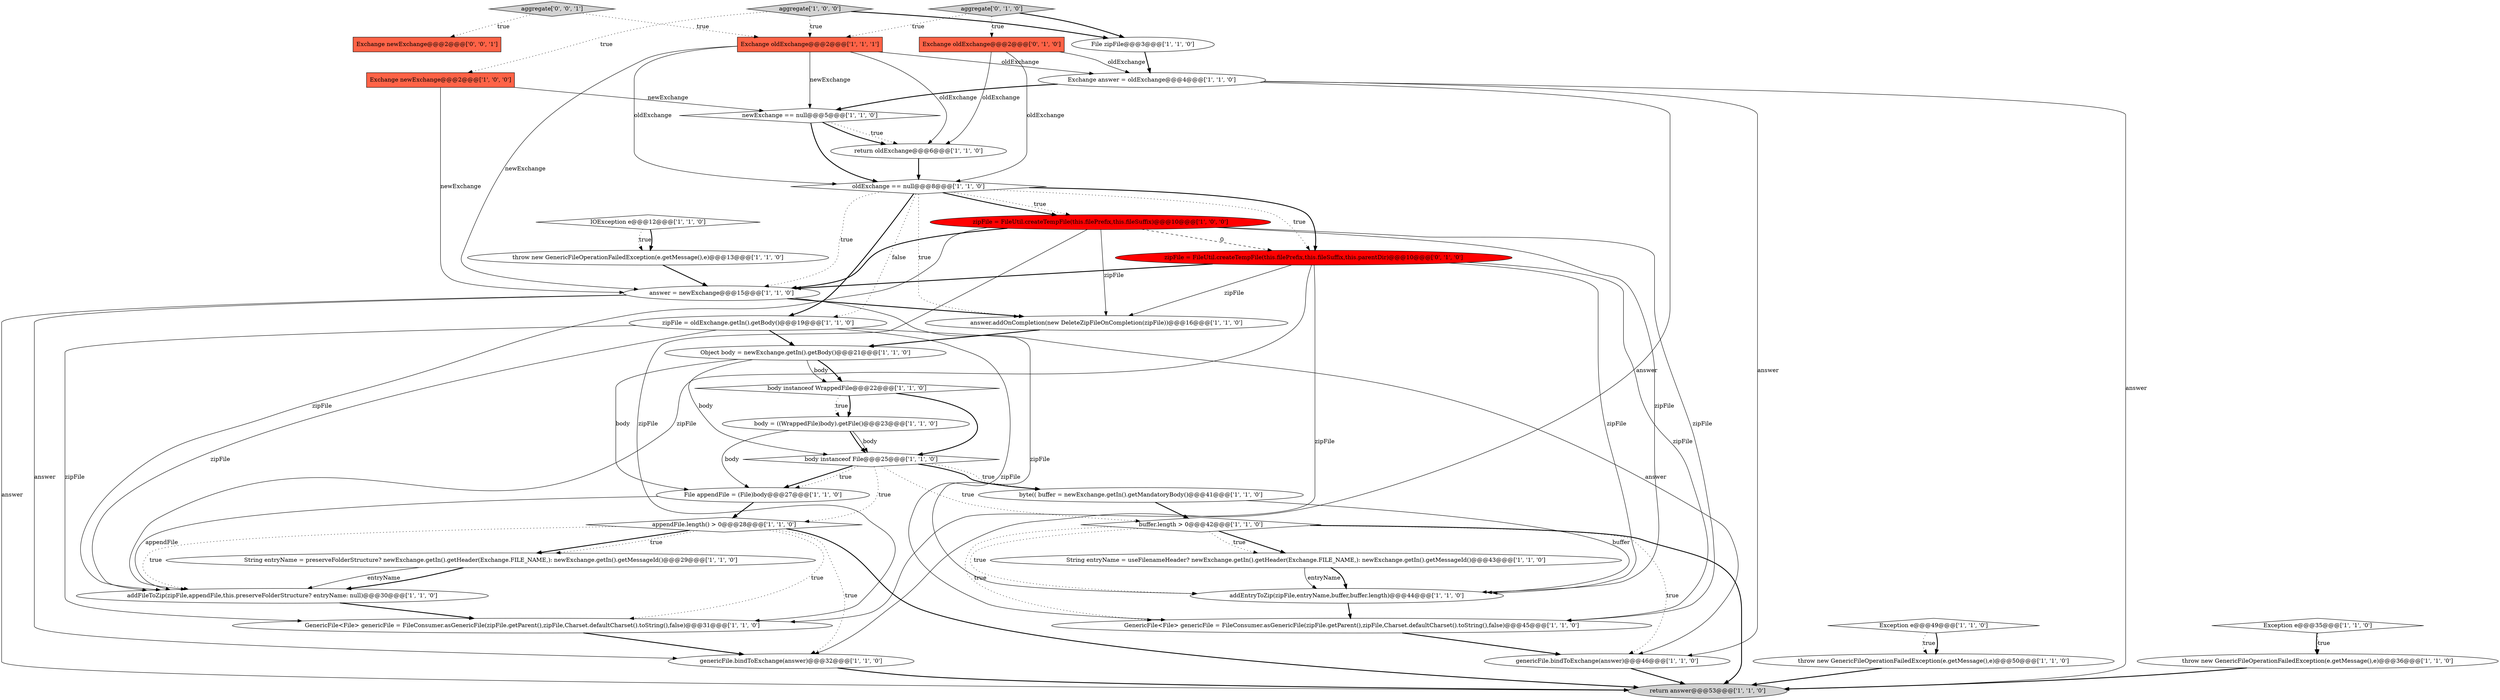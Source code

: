 digraph {
3 [style = filled, label = "addEntryToZip(zipFile,entryName,buffer,buffer.length)@@@44@@@['1', '1', '0']", fillcolor = white, shape = ellipse image = "AAA0AAABBB1BBB"];
21 [style = filled, label = "Exchange oldExchange@@@2@@@['1', '1', '1']", fillcolor = tomato, shape = box image = "AAA0AAABBB1BBB"];
35 [style = filled, label = "Exchange oldExchange@@@2@@@['0', '1', '0']", fillcolor = tomato, shape = box image = "AAA0AAABBB2BBB"];
2 [style = filled, label = "Exchange answer = oldExchange@@@4@@@['1', '1', '0']", fillcolor = white, shape = ellipse image = "AAA0AAABBB1BBB"];
9 [style = filled, label = "genericFile.bindToExchange(answer)@@@46@@@['1', '1', '0']", fillcolor = white, shape = ellipse image = "AAA0AAABBB1BBB"];
11 [style = filled, label = "body instanceof WrappedFile@@@22@@@['1', '1', '0']", fillcolor = white, shape = diamond image = "AAA0AAABBB1BBB"];
25 [style = filled, label = "Exception e@@@49@@@['1', '1', '0']", fillcolor = white, shape = diamond image = "AAA0AAABBB1BBB"];
31 [style = filled, label = "throw new GenericFileOperationFailedException(e.getMessage(),e)@@@50@@@['1', '1', '0']", fillcolor = white, shape = ellipse image = "AAA0AAABBB1BBB"];
1 [style = filled, label = "zipFile = FileUtil.createTempFile(this.filePrefix,this.fileSuffix)@@@10@@@['1', '0', '0']", fillcolor = red, shape = ellipse image = "AAA1AAABBB1BBB"];
7 [style = filled, label = "answer.addOnCompletion(new DeleteZipFileOnCompletion(zipFile))@@@16@@@['1', '1', '0']", fillcolor = white, shape = ellipse image = "AAA0AAABBB1BBB"];
8 [style = filled, label = "Object body = newExchange.getIn().getBody()@@@21@@@['1', '1', '0']", fillcolor = white, shape = ellipse image = "AAA0AAABBB1BBB"];
14 [style = filled, label = "String entryName = preserveFolderStructure? newExchange.getIn().getHeader(Exchange.FILE_NAME,): newExchange.getIn().getMessageId()@@@29@@@['1', '1', '0']", fillcolor = white, shape = ellipse image = "AAA0AAABBB1BBB"];
30 [style = filled, label = "File zipFile@@@3@@@['1', '1', '0']", fillcolor = white, shape = ellipse image = "AAA0AAABBB1BBB"];
26 [style = filled, label = "body instanceof File@@@25@@@['1', '1', '0']", fillcolor = white, shape = diamond image = "AAA0AAABBB1BBB"];
6 [style = filled, label = "return oldExchange@@@6@@@['1', '1', '0']", fillcolor = white, shape = ellipse image = "AAA0AAABBB1BBB"];
28 [style = filled, label = "answer = newExchange@@@15@@@['1', '1', '0']", fillcolor = white, shape = ellipse image = "AAA0AAABBB1BBB"];
4 [style = filled, label = "GenericFile<File> genericFile = FileConsumer.asGenericFile(zipFile.getParent(),zipFile,Charset.defaultCharset().toString(),false)@@@31@@@['1', '1', '0']", fillcolor = white, shape = ellipse image = "AAA0AAABBB1BBB"];
37 [style = filled, label = "aggregate['0', '1', '0']", fillcolor = lightgray, shape = diamond image = "AAA0AAABBB2BBB"];
5 [style = filled, label = "GenericFile<File> genericFile = FileConsumer.asGenericFile(zipFile.getParent(),zipFile,Charset.defaultCharset().toString(),false)@@@45@@@['1', '1', '0']", fillcolor = white, shape = ellipse image = "AAA0AAABBB1BBB"];
39 [style = filled, label = "aggregate['0', '0', '1']", fillcolor = lightgray, shape = diamond image = "AAA0AAABBB3BBB"];
0 [style = filled, label = "return answer@@@53@@@['1', '1', '0']", fillcolor = lightgray, shape = ellipse image = "AAA0AAABBB1BBB"];
22 [style = filled, label = "throw new GenericFileOperationFailedException(e.getMessage(),e)@@@13@@@['1', '1', '0']", fillcolor = white, shape = ellipse image = "AAA0AAABBB1BBB"];
10 [style = filled, label = "newExchange == null@@@5@@@['1', '1', '0']", fillcolor = white, shape = diamond image = "AAA0AAABBB1BBB"];
13 [style = filled, label = "appendFile.length() > 0@@@28@@@['1', '1', '0']", fillcolor = white, shape = diamond image = "AAA0AAABBB1BBB"];
27 [style = filled, label = "IOException e@@@12@@@['1', '1', '0']", fillcolor = white, shape = diamond image = "AAA0AAABBB1BBB"];
20 [style = filled, label = "byte(( buffer = newExchange.getIn().getMandatoryBody()@@@41@@@['1', '1', '0']", fillcolor = white, shape = ellipse image = "AAA0AAABBB1BBB"];
38 [style = filled, label = "Exchange newExchange@@@2@@@['0', '0', '1']", fillcolor = tomato, shape = box image = "AAA0AAABBB3BBB"];
15 [style = filled, label = "File appendFile = (File)body@@@27@@@['1', '1', '0']", fillcolor = white, shape = ellipse image = "AAA0AAABBB1BBB"];
23 [style = filled, label = "buffer.length > 0@@@42@@@['1', '1', '0']", fillcolor = white, shape = diamond image = "AAA0AAABBB1BBB"];
29 [style = filled, label = "aggregate['1', '0', '0']", fillcolor = lightgray, shape = diamond image = "AAA0AAABBB1BBB"];
17 [style = filled, label = "body = ((WrappedFile)body).getFile()@@@23@@@['1', '1', '0']", fillcolor = white, shape = ellipse image = "AAA0AAABBB1BBB"];
24 [style = filled, label = "genericFile.bindToExchange(answer)@@@32@@@['1', '1', '0']", fillcolor = white, shape = ellipse image = "AAA0AAABBB1BBB"];
33 [style = filled, label = "String entryName = useFilenameHeader? newExchange.getIn().getHeader(Exchange.FILE_NAME,): newExchange.getIn().getMessageId()@@@43@@@['1', '1', '0']", fillcolor = white, shape = ellipse image = "AAA0AAABBB1BBB"];
16 [style = filled, label = "throw new GenericFileOperationFailedException(e.getMessage(),e)@@@36@@@['1', '1', '0']", fillcolor = white, shape = ellipse image = "AAA0AAABBB1BBB"];
12 [style = filled, label = "oldExchange == null@@@8@@@['1', '1', '0']", fillcolor = white, shape = diamond image = "AAA0AAABBB1BBB"];
18 [style = filled, label = "Exchange newExchange@@@2@@@['1', '0', '0']", fillcolor = tomato, shape = box image = "AAA0AAABBB1BBB"];
34 [style = filled, label = "Exception e@@@35@@@['1', '1', '0']", fillcolor = white, shape = diamond image = "AAA0AAABBB1BBB"];
32 [style = filled, label = "zipFile = oldExchange.getIn().getBody()@@@19@@@['1', '1', '0']", fillcolor = white, shape = ellipse image = "AAA0AAABBB1BBB"];
19 [style = filled, label = "addFileToZip(zipFile,appendFile,this.preserveFolderStructure? entryName: null)@@@30@@@['1', '1', '0']", fillcolor = white, shape = ellipse image = "AAA0AAABBB1BBB"];
36 [style = filled, label = "zipFile = FileUtil.createTempFile(this.filePrefix,this.fileSuffix,this.parentDir)@@@10@@@['0', '1', '0']", fillcolor = red, shape = ellipse image = "AAA1AAABBB2BBB"];
13->24 [style = dotted, label="true"];
16->0 [style = bold, label=""];
5->9 [style = bold, label=""];
29->30 [style = bold, label=""];
1->19 [style = solid, label="zipFile"];
36->28 [style = bold, label=""];
23->5 [style = dotted, label="true"];
1->3 [style = solid, label="zipFile"];
26->13 [style = dotted, label="true"];
2->0 [style = solid, label="answer"];
7->8 [style = bold, label=""];
15->19 [style = solid, label="appendFile"];
21->28 [style = solid, label="newExchange"];
25->31 [style = bold, label=""];
35->2 [style = solid, label="oldExchange"];
1->28 [style = bold, label=""];
3->5 [style = bold, label=""];
8->11 [style = solid, label="body"];
18->10 [style = solid, label="newExchange"];
23->33 [style = bold, label=""];
32->4 [style = solid, label="zipFile"];
10->12 [style = bold, label=""];
20->3 [style = solid, label="buffer"];
26->15 [style = bold, label=""];
33->3 [style = solid, label="entryName"];
21->10 [style = solid, label="newExchange"];
8->11 [style = bold, label=""];
13->14 [style = bold, label=""];
13->4 [style = dotted, label="true"];
17->15 [style = solid, label="body"];
10->6 [style = dotted, label="true"];
15->13 [style = bold, label=""];
29->18 [style = dotted, label="true"];
33->3 [style = bold, label=""];
27->22 [style = dotted, label="true"];
12->32 [style = dotted, label="false"];
24->0 [style = bold, label=""];
14->19 [style = solid, label="entryName"];
13->19 [style = dotted, label="true"];
26->20 [style = dotted, label="true"];
26->23 [style = dotted, label="true"];
12->1 [style = bold, label=""];
21->2 [style = solid, label="oldExchange"];
27->22 [style = bold, label=""];
23->9 [style = dotted, label="true"];
1->5 [style = solid, label="zipFile"];
21->12 [style = solid, label="oldExchange"];
8->15 [style = solid, label="body"];
28->0 [style = solid, label="answer"];
20->23 [style = bold, label=""];
23->3 [style = dotted, label="true"];
11->17 [style = bold, label=""];
29->21 [style = dotted, label="true"];
23->33 [style = dotted, label="true"];
12->7 [style = dotted, label="true"];
32->5 [style = solid, label="zipFile"];
26->20 [style = bold, label=""];
13->0 [style = bold, label=""];
11->26 [style = bold, label=""];
18->28 [style = solid, label="newExchange"];
4->24 [style = bold, label=""];
35->12 [style = solid, label="oldExchange"];
25->31 [style = dotted, label="true"];
36->3 [style = solid, label="zipFile"];
31->0 [style = bold, label=""];
37->30 [style = bold, label=""];
12->36 [style = dotted, label="true"];
12->36 [style = bold, label=""];
12->32 [style = bold, label=""];
11->17 [style = dotted, label="true"];
14->19 [style = bold, label=""];
22->28 [style = bold, label=""];
2->9 [style = solid, label="answer"];
2->10 [style = bold, label=""];
23->0 [style = bold, label=""];
10->6 [style = bold, label=""];
36->4 [style = solid, label="zipFile"];
37->35 [style = dotted, label="true"];
32->8 [style = bold, label=""];
32->19 [style = solid, label="zipFile"];
34->16 [style = bold, label=""];
26->15 [style = dotted, label="true"];
36->5 [style = solid, label="zipFile"];
36->7 [style = solid, label="zipFile"];
1->7 [style = solid, label="zipFile"];
13->14 [style = dotted, label="true"];
36->19 [style = solid, label="zipFile"];
6->12 [style = bold, label=""];
32->3 [style = solid, label="zipFile"];
39->21 [style = dotted, label="true"];
17->26 [style = bold, label=""];
8->26 [style = solid, label="body"];
9->0 [style = bold, label=""];
28->24 [style = solid, label="answer"];
39->38 [style = dotted, label="true"];
37->21 [style = dotted, label="true"];
28->7 [style = bold, label=""];
12->1 [style = dotted, label="true"];
1->4 [style = solid, label="zipFile"];
12->28 [style = dotted, label="true"];
28->9 [style = solid, label="answer"];
1->36 [style = dashed, label="0"];
21->6 [style = solid, label="oldExchange"];
19->4 [style = bold, label=""];
30->2 [style = bold, label=""];
34->16 [style = dotted, label="true"];
2->24 [style = solid, label="answer"];
35->6 [style = solid, label="oldExchange"];
17->26 [style = solid, label="body"];
}
